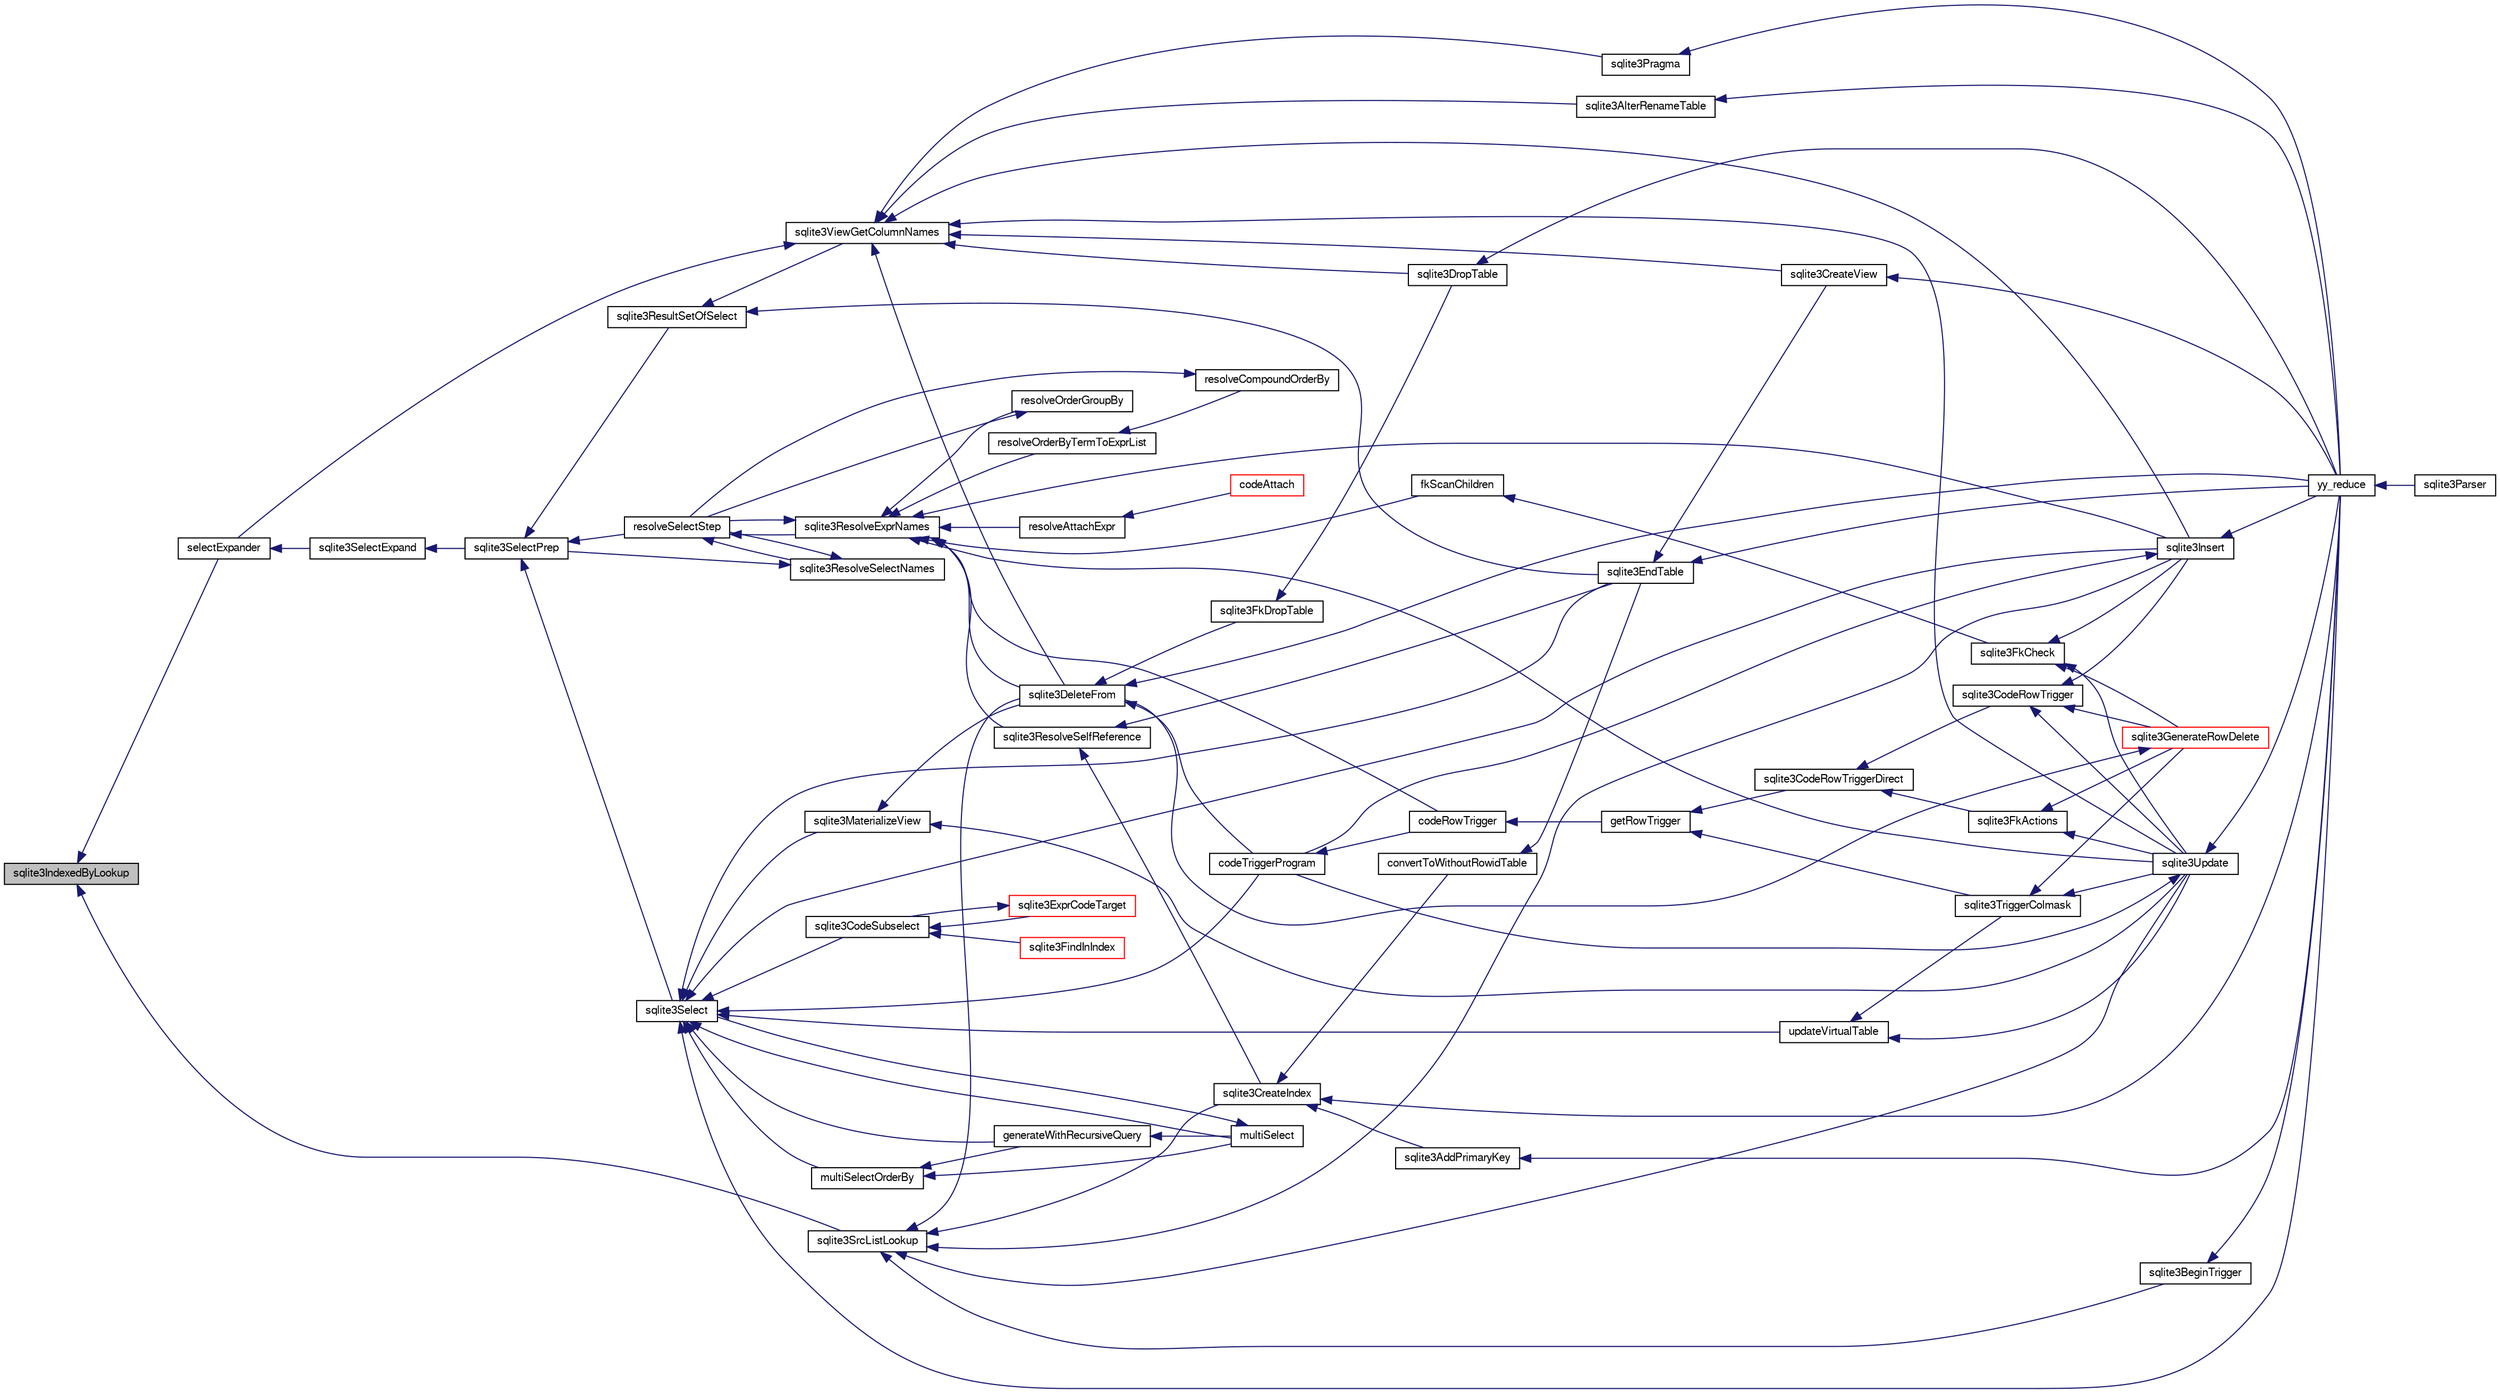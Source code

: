 digraph "sqlite3IndexedByLookup"
{
  edge [fontname="FreeSans",fontsize="10",labelfontname="FreeSans",labelfontsize="10"];
  node [fontname="FreeSans",fontsize="10",shape=record];
  rankdir="LR";
  Node565061 [label="sqlite3IndexedByLookup",height=0.2,width=0.4,color="black", fillcolor="grey75", style="filled", fontcolor="black"];
  Node565061 -> Node565062 [dir="back",color="midnightblue",fontsize="10",style="solid",fontname="FreeSans"];
  Node565062 [label="sqlite3SrcListLookup",height=0.2,width=0.4,color="black", fillcolor="white", style="filled",URL="$sqlite3_8c.html#a6354fab5d5d3aa8a721e43d480c16701"];
  Node565062 -> Node565063 [dir="back",color="midnightblue",fontsize="10",style="solid",fontname="FreeSans"];
  Node565063 [label="sqlite3CreateIndex",height=0.2,width=0.4,color="black", fillcolor="white", style="filled",URL="$sqlite3_8c.html#a8dbe5e590ab6c58a8c45f34f7c81e825"];
  Node565063 -> Node565064 [dir="back",color="midnightblue",fontsize="10",style="solid",fontname="FreeSans"];
  Node565064 [label="sqlite3AddPrimaryKey",height=0.2,width=0.4,color="black", fillcolor="white", style="filled",URL="$sqlite3_8c.html#af2b0672c3379d2a7d927d210ae0ade62"];
  Node565064 -> Node565065 [dir="back",color="midnightblue",fontsize="10",style="solid",fontname="FreeSans"];
  Node565065 [label="yy_reduce",height=0.2,width=0.4,color="black", fillcolor="white", style="filled",URL="$sqlite3_8c.html#a7c419a9b25711c666a9a2449ef377f14"];
  Node565065 -> Node565066 [dir="back",color="midnightblue",fontsize="10",style="solid",fontname="FreeSans"];
  Node565066 [label="sqlite3Parser",height=0.2,width=0.4,color="black", fillcolor="white", style="filled",URL="$sqlite3_8c.html#a0327d71a5fabe0b6a343d78a2602e72a"];
  Node565063 -> Node565067 [dir="back",color="midnightblue",fontsize="10",style="solid",fontname="FreeSans"];
  Node565067 [label="convertToWithoutRowidTable",height=0.2,width=0.4,color="black", fillcolor="white", style="filled",URL="$sqlite3_8c.html#a0d41effc4e4a0ba740429a08f6747313"];
  Node565067 -> Node565068 [dir="back",color="midnightblue",fontsize="10",style="solid",fontname="FreeSans"];
  Node565068 [label="sqlite3EndTable",height=0.2,width=0.4,color="black", fillcolor="white", style="filled",URL="$sqlite3_8c.html#a7b5f2c66c0f0b6f819d970ca389768b0"];
  Node565068 -> Node565069 [dir="back",color="midnightblue",fontsize="10",style="solid",fontname="FreeSans"];
  Node565069 [label="sqlite3CreateView",height=0.2,width=0.4,color="black", fillcolor="white", style="filled",URL="$sqlite3_8c.html#a9d85cb00ff71dee5cd9a019503a6982e"];
  Node565069 -> Node565065 [dir="back",color="midnightblue",fontsize="10",style="solid",fontname="FreeSans"];
  Node565068 -> Node565065 [dir="back",color="midnightblue",fontsize="10",style="solid",fontname="FreeSans"];
  Node565063 -> Node565065 [dir="back",color="midnightblue",fontsize="10",style="solid",fontname="FreeSans"];
  Node565062 -> Node565070 [dir="back",color="midnightblue",fontsize="10",style="solid",fontname="FreeSans"];
  Node565070 [label="sqlite3DeleteFrom",height=0.2,width=0.4,color="black", fillcolor="white", style="filled",URL="$sqlite3_8c.html#ab9b4b45349188b49eabb23f94608a091"];
  Node565070 -> Node565071 [dir="back",color="midnightblue",fontsize="10",style="solid",fontname="FreeSans"];
  Node565071 [label="sqlite3FkDropTable",height=0.2,width=0.4,color="black", fillcolor="white", style="filled",URL="$sqlite3_8c.html#a1218c6fc74e89152ceaa4760e82f5ef9"];
  Node565071 -> Node565072 [dir="back",color="midnightblue",fontsize="10",style="solid",fontname="FreeSans"];
  Node565072 [label="sqlite3DropTable",height=0.2,width=0.4,color="black", fillcolor="white", style="filled",URL="$sqlite3_8c.html#a5534f77364b5568783c0e50db3c9defb"];
  Node565072 -> Node565065 [dir="back",color="midnightblue",fontsize="10",style="solid",fontname="FreeSans"];
  Node565070 -> Node565073 [dir="back",color="midnightblue",fontsize="10",style="solid",fontname="FreeSans"];
  Node565073 [label="codeTriggerProgram",height=0.2,width=0.4,color="black", fillcolor="white", style="filled",URL="$sqlite3_8c.html#a120801f59d9281d201d2ff4b2606836e"];
  Node565073 -> Node565074 [dir="back",color="midnightblue",fontsize="10",style="solid",fontname="FreeSans"];
  Node565074 [label="codeRowTrigger",height=0.2,width=0.4,color="black", fillcolor="white", style="filled",URL="$sqlite3_8c.html#a463cea5aaaf388b560b206570a0022fc"];
  Node565074 -> Node565075 [dir="back",color="midnightblue",fontsize="10",style="solid",fontname="FreeSans"];
  Node565075 [label="getRowTrigger",height=0.2,width=0.4,color="black", fillcolor="white", style="filled",URL="$sqlite3_8c.html#a69626ef20b540d1a2b19cf56f3f45689"];
  Node565075 -> Node565076 [dir="back",color="midnightblue",fontsize="10",style="solid",fontname="FreeSans"];
  Node565076 [label="sqlite3CodeRowTriggerDirect",height=0.2,width=0.4,color="black", fillcolor="white", style="filled",URL="$sqlite3_8c.html#ad92829f9001bcf89a0299dad5a48acd4"];
  Node565076 -> Node565077 [dir="back",color="midnightblue",fontsize="10",style="solid",fontname="FreeSans"];
  Node565077 [label="sqlite3FkActions",height=0.2,width=0.4,color="black", fillcolor="white", style="filled",URL="$sqlite3_8c.html#a39159bd1623724946c22355ba7f3ef90"];
  Node565077 -> Node565078 [dir="back",color="midnightblue",fontsize="10",style="solid",fontname="FreeSans"];
  Node565078 [label="sqlite3GenerateRowDelete",height=0.2,width=0.4,color="red", fillcolor="white", style="filled",URL="$sqlite3_8c.html#a2c76cbf3027fc18fdbb8cb4cd96b77d9"];
  Node565078 -> Node565070 [dir="back",color="midnightblue",fontsize="10",style="solid",fontname="FreeSans"];
  Node565077 -> Node565081 [dir="back",color="midnightblue",fontsize="10",style="solid",fontname="FreeSans"];
  Node565081 [label="sqlite3Update",height=0.2,width=0.4,color="black", fillcolor="white", style="filled",URL="$sqlite3_8c.html#ac5aa67c46e8cc8174566fabe6809fafa"];
  Node565081 -> Node565073 [dir="back",color="midnightblue",fontsize="10",style="solid",fontname="FreeSans"];
  Node565081 -> Node565065 [dir="back",color="midnightblue",fontsize="10",style="solid",fontname="FreeSans"];
  Node565076 -> Node565082 [dir="back",color="midnightblue",fontsize="10",style="solid",fontname="FreeSans"];
  Node565082 [label="sqlite3CodeRowTrigger",height=0.2,width=0.4,color="black", fillcolor="white", style="filled",URL="$sqlite3_8c.html#a37f21393c74de4d01b16761ee9abacd9"];
  Node565082 -> Node565078 [dir="back",color="midnightblue",fontsize="10",style="solid",fontname="FreeSans"];
  Node565082 -> Node565080 [dir="back",color="midnightblue",fontsize="10",style="solid",fontname="FreeSans"];
  Node565080 [label="sqlite3Insert",height=0.2,width=0.4,color="black", fillcolor="white", style="filled",URL="$sqlite3_8c.html#a5b17c9c2000bae6bdff8e6be48d7dc2b"];
  Node565080 -> Node565073 [dir="back",color="midnightblue",fontsize="10",style="solid",fontname="FreeSans"];
  Node565080 -> Node565065 [dir="back",color="midnightblue",fontsize="10",style="solid",fontname="FreeSans"];
  Node565082 -> Node565081 [dir="back",color="midnightblue",fontsize="10",style="solid",fontname="FreeSans"];
  Node565075 -> Node565083 [dir="back",color="midnightblue",fontsize="10",style="solid",fontname="FreeSans"];
  Node565083 [label="sqlite3TriggerColmask",height=0.2,width=0.4,color="black", fillcolor="white", style="filled",URL="$sqlite3_8c.html#acace8e99e37ae5e84ea03c65e820c540"];
  Node565083 -> Node565078 [dir="back",color="midnightblue",fontsize="10",style="solid",fontname="FreeSans"];
  Node565083 -> Node565081 [dir="back",color="midnightblue",fontsize="10",style="solid",fontname="FreeSans"];
  Node565070 -> Node565065 [dir="back",color="midnightblue",fontsize="10",style="solid",fontname="FreeSans"];
  Node565062 -> Node565080 [dir="back",color="midnightblue",fontsize="10",style="solid",fontname="FreeSans"];
  Node565062 -> Node565084 [dir="back",color="midnightblue",fontsize="10",style="solid",fontname="FreeSans"];
  Node565084 [label="sqlite3BeginTrigger",height=0.2,width=0.4,color="black", fillcolor="white", style="filled",URL="$sqlite3_8c.html#ac20a731dbd52edec68a09962c7f39a4c"];
  Node565084 -> Node565065 [dir="back",color="midnightblue",fontsize="10",style="solid",fontname="FreeSans"];
  Node565062 -> Node565081 [dir="back",color="midnightblue",fontsize="10",style="solid",fontname="FreeSans"];
  Node565061 -> Node565085 [dir="back",color="midnightblue",fontsize="10",style="solid",fontname="FreeSans"];
  Node565085 [label="selectExpander",height=0.2,width=0.4,color="black", fillcolor="white", style="filled",URL="$sqlite3_8c.html#abee977318fbf74531340c6e41b0ca953"];
  Node565085 -> Node565086 [dir="back",color="midnightblue",fontsize="10",style="solid",fontname="FreeSans"];
  Node565086 [label="sqlite3SelectExpand",height=0.2,width=0.4,color="black", fillcolor="white", style="filled",URL="$sqlite3_8c.html#ae55acd1d8219505e629c2148950fa3de"];
  Node565086 -> Node565087 [dir="back",color="midnightblue",fontsize="10",style="solid",fontname="FreeSans"];
  Node565087 [label="sqlite3SelectPrep",height=0.2,width=0.4,color="black", fillcolor="white", style="filled",URL="$sqlite3_8c.html#aa4385bd53c0a43dea72fbc23cc78e1c6"];
  Node565087 -> Node565088 [dir="back",color="midnightblue",fontsize="10",style="solid",fontname="FreeSans"];
  Node565088 [label="resolveSelectStep",height=0.2,width=0.4,color="black", fillcolor="white", style="filled",URL="$sqlite3_8c.html#a0b9015a9e505c63fd104dcbad672c814"];
  Node565088 -> Node565089 [dir="back",color="midnightblue",fontsize="10",style="solid",fontname="FreeSans"];
  Node565089 [label="sqlite3ResolveExprNames",height=0.2,width=0.4,color="black", fillcolor="white", style="filled",URL="$sqlite3_8c.html#a537cf717a3f847807d3a3fd65da636ad"];
  Node565089 -> Node565090 [dir="back",color="midnightblue",fontsize="10",style="solid",fontname="FreeSans"];
  Node565090 [label="resolveOrderByTermToExprList",height=0.2,width=0.4,color="black", fillcolor="white", style="filled",URL="$sqlite3_8c.html#ac7f7eabdc769257622ad90aac3e02fe6"];
  Node565090 -> Node565091 [dir="back",color="midnightblue",fontsize="10",style="solid",fontname="FreeSans"];
  Node565091 [label="resolveCompoundOrderBy",height=0.2,width=0.4,color="black", fillcolor="white", style="filled",URL="$sqlite3_8c.html#a462c5aa49cfd6aad6a92fa60ddefc569"];
  Node565091 -> Node565088 [dir="back",color="midnightblue",fontsize="10",style="solid",fontname="FreeSans"];
  Node565089 -> Node565092 [dir="back",color="midnightblue",fontsize="10",style="solid",fontname="FreeSans"];
  Node565092 [label="resolveOrderGroupBy",height=0.2,width=0.4,color="black", fillcolor="white", style="filled",URL="$sqlite3_8c.html#a4dc8ed6177a5de887eae1010992e3d00"];
  Node565092 -> Node565088 [dir="back",color="midnightblue",fontsize="10",style="solid",fontname="FreeSans"];
  Node565089 -> Node565088 [dir="back",color="midnightblue",fontsize="10",style="solid",fontname="FreeSans"];
  Node565089 -> Node565093 [dir="back",color="midnightblue",fontsize="10",style="solid",fontname="FreeSans"];
  Node565093 [label="sqlite3ResolveSelfReference",height=0.2,width=0.4,color="black", fillcolor="white", style="filled",URL="$sqlite3_8c.html#ab524095a849de78f8728167d19336094"];
  Node565093 -> Node565068 [dir="back",color="midnightblue",fontsize="10",style="solid",fontname="FreeSans"];
  Node565093 -> Node565063 [dir="back",color="midnightblue",fontsize="10",style="solid",fontname="FreeSans"];
  Node565089 -> Node565094 [dir="back",color="midnightblue",fontsize="10",style="solid",fontname="FreeSans"];
  Node565094 [label="resolveAttachExpr",height=0.2,width=0.4,color="black", fillcolor="white", style="filled",URL="$sqlite3_8c.html#a2b0ae2ee3fae38ccc805f582a9ce38f5"];
  Node565094 -> Node565095 [dir="back",color="midnightblue",fontsize="10",style="solid",fontname="FreeSans"];
  Node565095 [label="codeAttach",height=0.2,width=0.4,color="red", fillcolor="white", style="filled",URL="$sqlite3_8c.html#ade4e9e30d828a19c191fdcb098676d5b"];
  Node565089 -> Node565070 [dir="back",color="midnightblue",fontsize="10",style="solid",fontname="FreeSans"];
  Node565089 -> Node565098 [dir="back",color="midnightblue",fontsize="10",style="solid",fontname="FreeSans"];
  Node565098 [label="fkScanChildren",height=0.2,width=0.4,color="black", fillcolor="white", style="filled",URL="$sqlite3_8c.html#a67c9dcb484336b3155e7a82a037d4691"];
  Node565098 -> Node565099 [dir="back",color="midnightblue",fontsize="10",style="solid",fontname="FreeSans"];
  Node565099 [label="sqlite3FkCheck",height=0.2,width=0.4,color="black", fillcolor="white", style="filled",URL="$sqlite3_8c.html#aa38fb76c7d6f48f19772877a41703b92"];
  Node565099 -> Node565078 [dir="back",color="midnightblue",fontsize="10",style="solid",fontname="FreeSans"];
  Node565099 -> Node565080 [dir="back",color="midnightblue",fontsize="10",style="solid",fontname="FreeSans"];
  Node565099 -> Node565081 [dir="back",color="midnightblue",fontsize="10",style="solid",fontname="FreeSans"];
  Node565089 -> Node565080 [dir="back",color="midnightblue",fontsize="10",style="solid",fontname="FreeSans"];
  Node565089 -> Node565074 [dir="back",color="midnightblue",fontsize="10",style="solid",fontname="FreeSans"];
  Node565089 -> Node565081 [dir="back",color="midnightblue",fontsize="10",style="solid",fontname="FreeSans"];
  Node565088 -> Node565100 [dir="back",color="midnightblue",fontsize="10",style="solid",fontname="FreeSans"];
  Node565100 [label="sqlite3ResolveSelectNames",height=0.2,width=0.4,color="black", fillcolor="white", style="filled",URL="$sqlite3_8c.html#a0cf10c480643b1ab9eaa02056a400734"];
  Node565100 -> Node565088 [dir="back",color="midnightblue",fontsize="10",style="solid",fontname="FreeSans"];
  Node565100 -> Node565087 [dir="back",color="midnightblue",fontsize="10",style="solid",fontname="FreeSans"];
  Node565087 -> Node565101 [dir="back",color="midnightblue",fontsize="10",style="solid",fontname="FreeSans"];
  Node565101 [label="sqlite3ResultSetOfSelect",height=0.2,width=0.4,color="black", fillcolor="white", style="filled",URL="$sqlite3_8c.html#ade35a86757654a36498d74152aa2fda8"];
  Node565101 -> Node565068 [dir="back",color="midnightblue",fontsize="10",style="solid",fontname="FreeSans"];
  Node565101 -> Node565102 [dir="back",color="midnightblue",fontsize="10",style="solid",fontname="FreeSans"];
  Node565102 [label="sqlite3ViewGetColumnNames",height=0.2,width=0.4,color="black", fillcolor="white", style="filled",URL="$sqlite3_8c.html#aebc7cd8d9e2bd174ae0a60363d3f6ce8"];
  Node565102 -> Node565103 [dir="back",color="midnightblue",fontsize="10",style="solid",fontname="FreeSans"];
  Node565103 [label="sqlite3AlterRenameTable",height=0.2,width=0.4,color="black", fillcolor="white", style="filled",URL="$sqlite3_8c.html#aa5cfdb507ff74e559f2efb0318c96d2c"];
  Node565103 -> Node565065 [dir="back",color="midnightblue",fontsize="10",style="solid",fontname="FreeSans"];
  Node565102 -> Node565069 [dir="back",color="midnightblue",fontsize="10",style="solid",fontname="FreeSans"];
  Node565102 -> Node565072 [dir="back",color="midnightblue",fontsize="10",style="solid",fontname="FreeSans"];
  Node565102 -> Node565070 [dir="back",color="midnightblue",fontsize="10",style="solid",fontname="FreeSans"];
  Node565102 -> Node565080 [dir="back",color="midnightblue",fontsize="10",style="solid",fontname="FreeSans"];
  Node565102 -> Node565104 [dir="back",color="midnightblue",fontsize="10",style="solid",fontname="FreeSans"];
  Node565104 [label="sqlite3Pragma",height=0.2,width=0.4,color="black", fillcolor="white", style="filled",URL="$sqlite3_8c.html#a111391370f58f8e6a6eca51fd34d62ed"];
  Node565104 -> Node565065 [dir="back",color="midnightblue",fontsize="10",style="solid",fontname="FreeSans"];
  Node565102 -> Node565085 [dir="back",color="midnightblue",fontsize="10",style="solid",fontname="FreeSans"];
  Node565102 -> Node565081 [dir="back",color="midnightblue",fontsize="10",style="solid",fontname="FreeSans"];
  Node565087 -> Node565105 [dir="back",color="midnightblue",fontsize="10",style="solid",fontname="FreeSans"];
  Node565105 [label="sqlite3Select",height=0.2,width=0.4,color="black", fillcolor="white", style="filled",URL="$sqlite3_8c.html#a2465ee8c956209ba4b272477b7c21a45"];
  Node565105 -> Node565106 [dir="back",color="midnightblue",fontsize="10",style="solid",fontname="FreeSans"];
  Node565106 [label="sqlite3CodeSubselect",height=0.2,width=0.4,color="black", fillcolor="white", style="filled",URL="$sqlite3_8c.html#aa69b46d2204a1d1b110107a1be12ee0c"];
  Node565106 -> Node565107 [dir="back",color="midnightblue",fontsize="10",style="solid",fontname="FreeSans"];
  Node565107 [label="sqlite3FindInIndex",height=0.2,width=0.4,color="red", fillcolor="white", style="filled",URL="$sqlite3_8c.html#af7d8c56ab0231f44bb5f87b3fafeffb2"];
  Node565106 -> Node565109 [dir="back",color="midnightblue",fontsize="10",style="solid",fontname="FreeSans"];
  Node565109 [label="sqlite3ExprCodeTarget",height=0.2,width=0.4,color="red", fillcolor="white", style="filled",URL="$sqlite3_8c.html#a4f308397a0a3ed299ed31aaa1ae2a293"];
  Node565109 -> Node565106 [dir="back",color="midnightblue",fontsize="10",style="solid",fontname="FreeSans"];
  Node565105 -> Node565068 [dir="back",color="midnightblue",fontsize="10",style="solid",fontname="FreeSans"];
  Node565105 -> Node565146 [dir="back",color="midnightblue",fontsize="10",style="solid",fontname="FreeSans"];
  Node565146 [label="sqlite3MaterializeView",height=0.2,width=0.4,color="black", fillcolor="white", style="filled",URL="$sqlite3_8c.html#a4557984b0b75f998fb0c3f231c9b1def"];
  Node565146 -> Node565070 [dir="back",color="midnightblue",fontsize="10",style="solid",fontname="FreeSans"];
  Node565146 -> Node565081 [dir="back",color="midnightblue",fontsize="10",style="solid",fontname="FreeSans"];
  Node565105 -> Node565080 [dir="back",color="midnightblue",fontsize="10",style="solid",fontname="FreeSans"];
  Node565105 -> Node565128 [dir="back",color="midnightblue",fontsize="10",style="solid",fontname="FreeSans"];
  Node565128 [label="generateWithRecursiveQuery",height=0.2,width=0.4,color="black", fillcolor="white", style="filled",URL="$sqlite3_8c.html#ade2c3663fa9c3b9676507984b9483942"];
  Node565128 -> Node565129 [dir="back",color="midnightblue",fontsize="10",style="solid",fontname="FreeSans"];
  Node565129 [label="multiSelect",height=0.2,width=0.4,color="black", fillcolor="white", style="filled",URL="$sqlite3_8c.html#a6456c61f3d9b2389738753cedfa24fa7"];
  Node565129 -> Node565105 [dir="back",color="midnightblue",fontsize="10",style="solid",fontname="FreeSans"];
  Node565105 -> Node565129 [dir="back",color="midnightblue",fontsize="10",style="solid",fontname="FreeSans"];
  Node565105 -> Node565130 [dir="back",color="midnightblue",fontsize="10",style="solid",fontname="FreeSans"];
  Node565130 [label="multiSelectOrderBy",height=0.2,width=0.4,color="black", fillcolor="white", style="filled",URL="$sqlite3_8c.html#afcdb8488c6f4dfdadaf9f04bca35b808"];
  Node565130 -> Node565128 [dir="back",color="midnightblue",fontsize="10",style="solid",fontname="FreeSans"];
  Node565130 -> Node565129 [dir="back",color="midnightblue",fontsize="10",style="solid",fontname="FreeSans"];
  Node565105 -> Node565073 [dir="back",color="midnightblue",fontsize="10",style="solid",fontname="FreeSans"];
  Node565105 -> Node565147 [dir="back",color="midnightblue",fontsize="10",style="solid",fontname="FreeSans"];
  Node565147 [label="updateVirtualTable",height=0.2,width=0.4,color="black", fillcolor="white", style="filled",URL="$sqlite3_8c.html#a740220531db9293c39a2cdd7da3f74e1"];
  Node565147 -> Node565083 [dir="back",color="midnightblue",fontsize="10",style="solid",fontname="FreeSans"];
  Node565147 -> Node565081 [dir="back",color="midnightblue",fontsize="10",style="solid",fontname="FreeSans"];
  Node565105 -> Node565065 [dir="back",color="midnightblue",fontsize="10",style="solid",fontname="FreeSans"];
}
